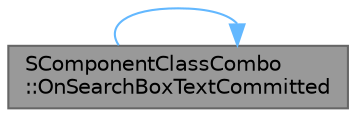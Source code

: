 digraph "SComponentClassCombo::OnSearchBoxTextCommitted"
{
 // INTERACTIVE_SVG=YES
 // LATEX_PDF_SIZE
  bgcolor="transparent";
  edge [fontname=Helvetica,fontsize=10,labelfontname=Helvetica,labelfontsize=10];
  node [fontname=Helvetica,fontsize=10,shape=box,height=0.2,width=0.4];
  rankdir="LR";
  Node1 [id="Node000001",label="SComponentClassCombo\l::OnSearchBoxTextCommitted",height=0.2,width=0.4,color="gray40", fillcolor="grey60", style="filled", fontcolor="black",tooltip="Callback when the user commits the text in the searchbox."];
  Node1 -> Node1 [id="edge1_Node000001_Node000001",color="steelblue1",style="solid",tooltip=" "];
}
